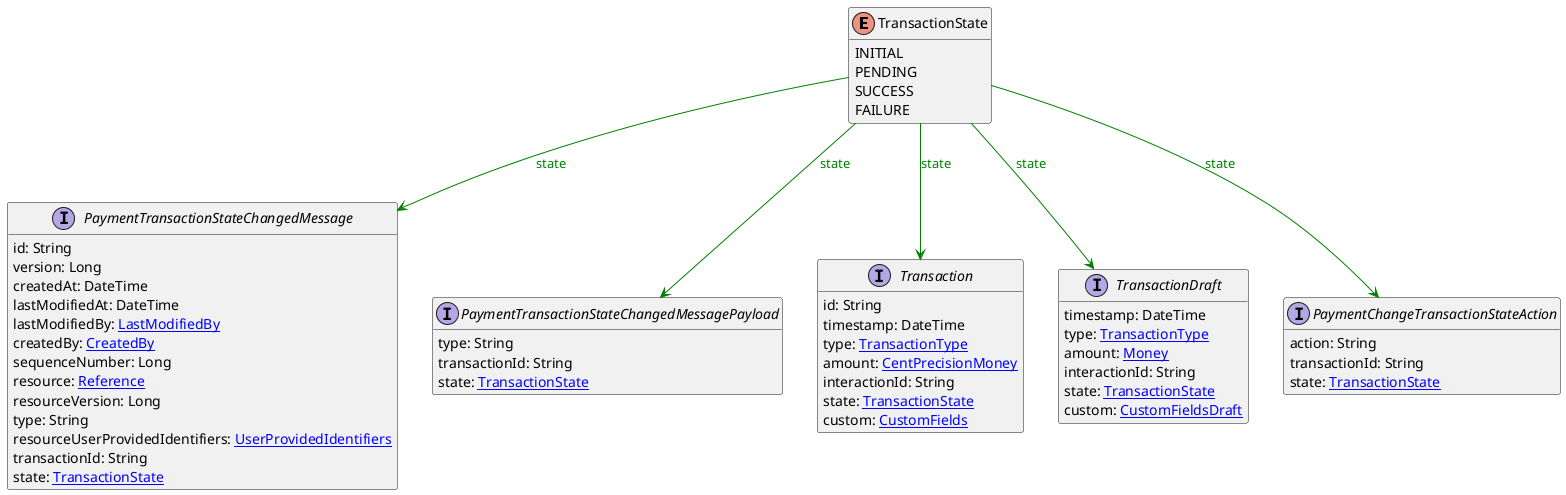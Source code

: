 @startuml

hide methods
enum TransactionState {
    INITIAL
    PENDING
    SUCCESS
    FAILURE
}
interface PaymentTransactionStateChangedMessage [[PaymentTransactionStateChangedMessage.svg]]  {
    id: String
    version: Long
    createdAt: DateTime
    lastModifiedAt: DateTime
    lastModifiedBy: [[LastModifiedBy.svg LastModifiedBy]]
    createdBy: [[CreatedBy.svg CreatedBy]]
    sequenceNumber: Long
    resource: [[Reference.svg Reference]]
    resourceVersion: Long
    type: String
    resourceUserProvidedIdentifiers: [[UserProvidedIdentifiers.svg UserProvidedIdentifiers]]
    transactionId: String
    state: [[TransactionState.svg TransactionState]]
}
interface PaymentTransactionStateChangedMessagePayload [[PaymentTransactionStateChangedMessagePayload.svg]]  {
    type: String
    transactionId: String
    state: [[TransactionState.svg TransactionState]]
}
interface Transaction [[Transaction.svg]]  {
    id: String
    timestamp: DateTime
    type: [[TransactionType.svg TransactionType]]
    amount: [[CentPrecisionMoney.svg CentPrecisionMoney]]
    interactionId: String
    state: [[TransactionState.svg TransactionState]]
    custom: [[CustomFields.svg CustomFields]]
}
interface TransactionDraft [[TransactionDraft.svg]]  {
    timestamp: DateTime
    type: [[TransactionType.svg TransactionType]]
    amount: [[Money.svg Money]]
    interactionId: String
    state: [[TransactionState.svg TransactionState]]
    custom: [[CustomFieldsDraft.svg CustomFieldsDraft]]
}
interface PaymentChangeTransactionStateAction [[PaymentChangeTransactionStateAction.svg]]  {
    action: String
    transactionId: String
    state: [[TransactionState.svg TransactionState]]
}
TransactionState --> PaymentTransactionStateChangedMessage #green;text:green : "state"
TransactionState --> PaymentTransactionStateChangedMessagePayload #green;text:green : "state"
TransactionState --> Transaction #green;text:green : "state"
TransactionState --> TransactionDraft #green;text:green : "state"
TransactionState --> PaymentChangeTransactionStateAction #green;text:green : "state"
@enduml
